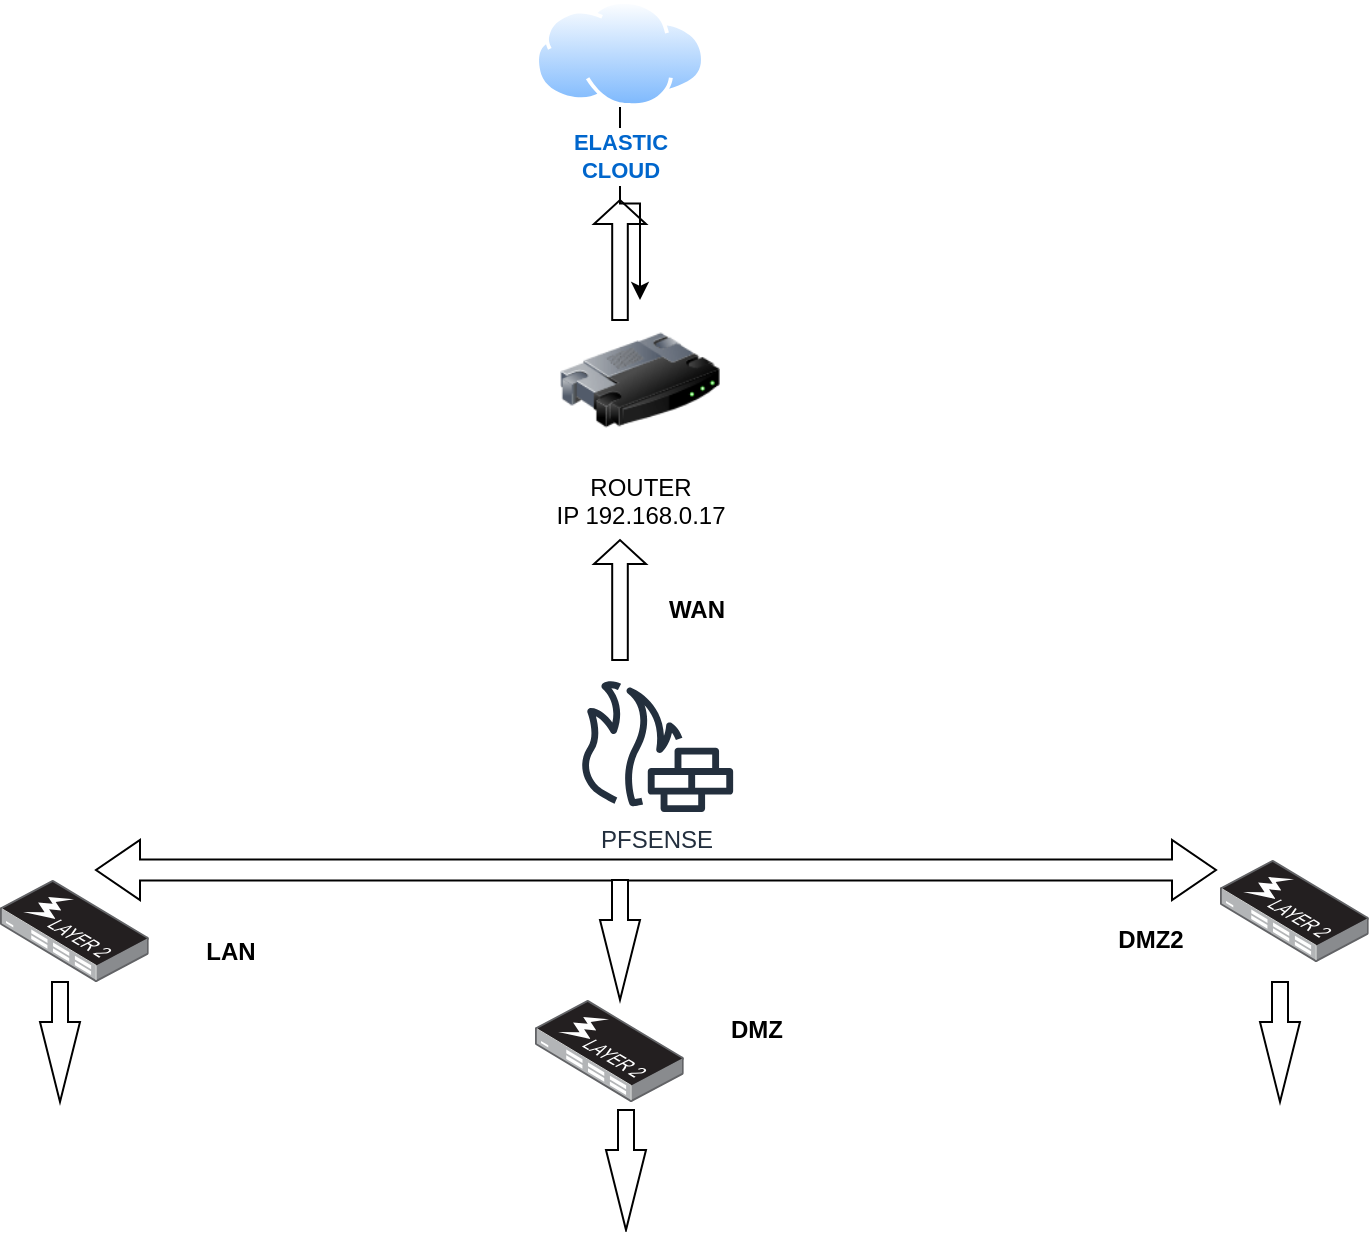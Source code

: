 <mxfile version="26.0.6">
  <diagram name="Página-1" id="_hPYY9Z8EhhyeKZLvN0L">
    <mxGraphModel dx="880" dy="529" grid="1" gridSize="10" guides="1" tooltips="1" connect="1" arrows="1" fold="1" page="1" pageScale="1" pageWidth="827" pageHeight="1169" math="0" shadow="0">
      <root>
        <mxCell id="0" />
        <mxCell id="1" parent="0" />
        <mxCell id="fX-eOHofn5ZqAN3v3y8v-4" value="" style="shape=singleArrow;direction=north;whiteSpace=wrap;html=1;" vertex="1" parent="1">
          <mxGeometry x="367" y="130" width="26" height="60" as="geometry" />
        </mxCell>
        <mxCell id="fX-eOHofn5ZqAN3v3y8v-25" value="" style="edgeStyle=orthogonalEdgeStyle;rounded=0;orthogonalLoop=1;jettySize=auto;html=1;" edge="1" parent="1" source="fX-eOHofn5ZqAN3v3y8v-7" target="fX-eOHofn5ZqAN3v3y8v-9">
          <mxGeometry relative="1" as="geometry" />
        </mxCell>
        <mxCell id="fX-eOHofn5ZqAN3v3y8v-7" value="&lt;font style=&quot;color: rgb(0, 102, 204); font-size: 11px;&quot;&gt;&lt;b&gt;ELASTIC&lt;/b&gt;&lt;/font&gt;&lt;div&gt;&lt;font style=&quot;color: rgb(0, 102, 204); font-size: 11px;&quot;&gt;&lt;b&gt;CLOUD&lt;/b&gt;&lt;/font&gt;&lt;/div&gt;" style="image;aspect=fixed;perimeter=ellipsePerimeter;html=1;align=center;shadow=0;dashed=0;spacingTop=3;image=img/lib/active_directory/internet_cloud.svg;" vertex="1" parent="1">
          <mxGeometry x="337.5" y="30" width="85" height="53.55" as="geometry" />
        </mxCell>
        <mxCell id="fX-eOHofn5ZqAN3v3y8v-9" value="ROUTER&lt;div&gt;IP 192.168.0.17&lt;/div&gt;" style="image;html=1;image=img/lib/clip_art/networking/Router_128x128.png" vertex="1" parent="1">
          <mxGeometry x="350" y="180" width="80" height="80" as="geometry" />
        </mxCell>
        <mxCell id="fX-eOHofn5ZqAN3v3y8v-11" value="&amp;nbsp; &amp;nbsp; &amp;nbsp; &amp;nbsp; &amp;nbsp; &amp;nbsp; &amp;nbsp; &amp;nbsp;&amp;nbsp;" style="shape=singleArrow;direction=north;whiteSpace=wrap;html=1;" vertex="1" parent="1">
          <mxGeometry x="367" y="300" width="26" height="60" as="geometry" />
        </mxCell>
        <mxCell id="fX-eOHofn5ZqAN3v3y8v-13" value="WAN" style="text;html=1;align=center;verticalAlign=middle;resizable=0;points=[];autosize=1;strokeColor=none;fillColor=none;fontStyle=1" vertex="1" parent="1">
          <mxGeometry x="393" y="320" width="50" height="30" as="geometry" />
        </mxCell>
        <mxCell id="fX-eOHofn5ZqAN3v3y8v-14" value="PFSENSE" style="sketch=0;outlineConnect=0;fontColor=#232F3E;gradientColor=none;fillColor=#232F3D;strokeColor=none;dashed=0;verticalLabelPosition=bottom;verticalAlign=top;align=center;html=1;fontSize=12;fontStyle=0;aspect=fixed;pointerEvents=1;shape=mxgraph.aws4.generic_firewall;" vertex="1" parent="1">
          <mxGeometry x="359" y="370" width="78" height="66" as="geometry" />
        </mxCell>
        <mxCell id="fX-eOHofn5ZqAN3v3y8v-16" value="" style="html=1;shadow=0;dashed=0;align=center;verticalAlign=middle;shape=mxgraph.arrows2.twoWayArrow;dy=0.65;dx=22;" vertex="1" parent="1">
          <mxGeometry x="118" y="450" width="560" height="30" as="geometry" />
        </mxCell>
        <mxCell id="fX-eOHofn5ZqAN3v3y8v-17" value="" style="image;points=[];aspect=fixed;html=1;align=center;shadow=0;dashed=0;image=img/lib/allied_telesis/switch/Switch_24_port_L2_POE.svg;" vertex="1" parent="1">
          <mxGeometry x="70" y="470" width="74.4" height="51" as="geometry" />
        </mxCell>
        <mxCell id="fX-eOHofn5ZqAN3v3y8v-18" value="" style="image;points=[];aspect=fixed;html=1;align=center;shadow=0;dashed=0;image=img/lib/allied_telesis/switch/Switch_24_port_L2_POE.svg;" vertex="1" parent="1">
          <mxGeometry x="680" y="460" width="74.4" height="51" as="geometry" />
        </mxCell>
        <mxCell id="fX-eOHofn5ZqAN3v3y8v-19" value="" style="image;points=[];aspect=fixed;html=1;align=center;shadow=0;dashed=0;image=img/lib/allied_telesis/switch/Switch_24_port_L2_POE.svg;" vertex="1" parent="1">
          <mxGeometry x="337.5" y="530" width="74.4" height="51" as="geometry" />
        </mxCell>
        <mxCell id="fX-eOHofn5ZqAN3v3y8v-21" value="" style="html=1;shadow=0;dashed=0;align=center;verticalAlign=middle;shape=mxgraph.arrows2.arrow;dy=0.6;dx=40;direction=south;notch=0;" vertex="1" parent="1">
          <mxGeometry x="370" y="470" width="20" height="60" as="geometry" />
        </mxCell>
        <mxCell id="fX-eOHofn5ZqAN3v3y8v-22" value="LAN" style="text;html=1;align=center;verticalAlign=middle;resizable=0;points=[];autosize=1;strokeColor=none;fillColor=none;fontStyle=1" vertex="1" parent="1">
          <mxGeometry x="160" y="491" width="50" height="30" as="geometry" />
        </mxCell>
        <mxCell id="fX-eOHofn5ZqAN3v3y8v-23" value="DMZ2" style="text;html=1;align=center;verticalAlign=middle;resizable=0;points=[];autosize=1;strokeColor=none;fillColor=none;fontStyle=1" vertex="1" parent="1">
          <mxGeometry x="615" y="485" width="60" height="30" as="geometry" />
        </mxCell>
        <mxCell id="fX-eOHofn5ZqAN3v3y8v-24" value="DMZ" style="text;html=1;align=center;verticalAlign=middle;resizable=0;points=[];autosize=1;strokeColor=none;fillColor=none;fontStyle=1" vertex="1" parent="1">
          <mxGeometry x="422.5" y="530" width="50" height="30" as="geometry" />
        </mxCell>
        <mxCell id="fX-eOHofn5ZqAN3v3y8v-26" value="" style="html=1;shadow=0;dashed=0;align=center;verticalAlign=middle;shape=mxgraph.arrows2.arrow;dy=0.6;dx=40;direction=south;notch=0;" vertex="1" parent="1">
          <mxGeometry x="90" y="521" width="20" height="60" as="geometry" />
        </mxCell>
        <mxCell id="fX-eOHofn5ZqAN3v3y8v-27" value="" style="html=1;shadow=0;dashed=0;align=center;verticalAlign=middle;shape=mxgraph.arrows2.arrow;dy=0.6;dx=40;direction=south;notch=0;" vertex="1" parent="1">
          <mxGeometry x="700" y="521" width="20" height="60" as="geometry" />
        </mxCell>
        <mxCell id="fX-eOHofn5ZqAN3v3y8v-28" value="" style="html=1;shadow=0;dashed=0;align=center;verticalAlign=middle;shape=mxgraph.arrows2.arrow;dy=0.6;dx=40;direction=south;notch=0;" vertex="1" parent="1">
          <mxGeometry x="373" y="585" width="20" height="60" as="geometry" />
        </mxCell>
      </root>
    </mxGraphModel>
  </diagram>
</mxfile>
